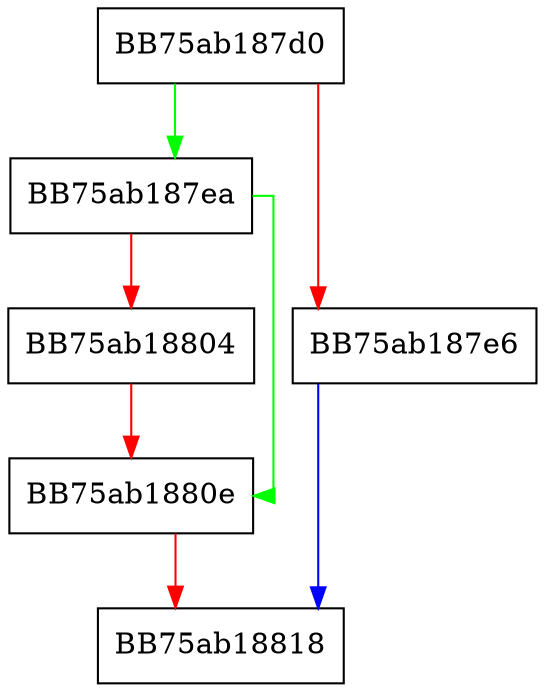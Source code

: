 digraph AtomicCounterEraseAll {
  node [shape="box"];
  graph [splines=ortho];
  BB75ab187d0 -> BB75ab187ea [color="green"];
  BB75ab187d0 -> BB75ab187e6 [color="red"];
  BB75ab187e6 -> BB75ab18818 [color="blue"];
  BB75ab187ea -> BB75ab1880e [color="green"];
  BB75ab187ea -> BB75ab18804 [color="red"];
  BB75ab18804 -> BB75ab1880e [color="red"];
  BB75ab1880e -> BB75ab18818 [color="red"];
}
